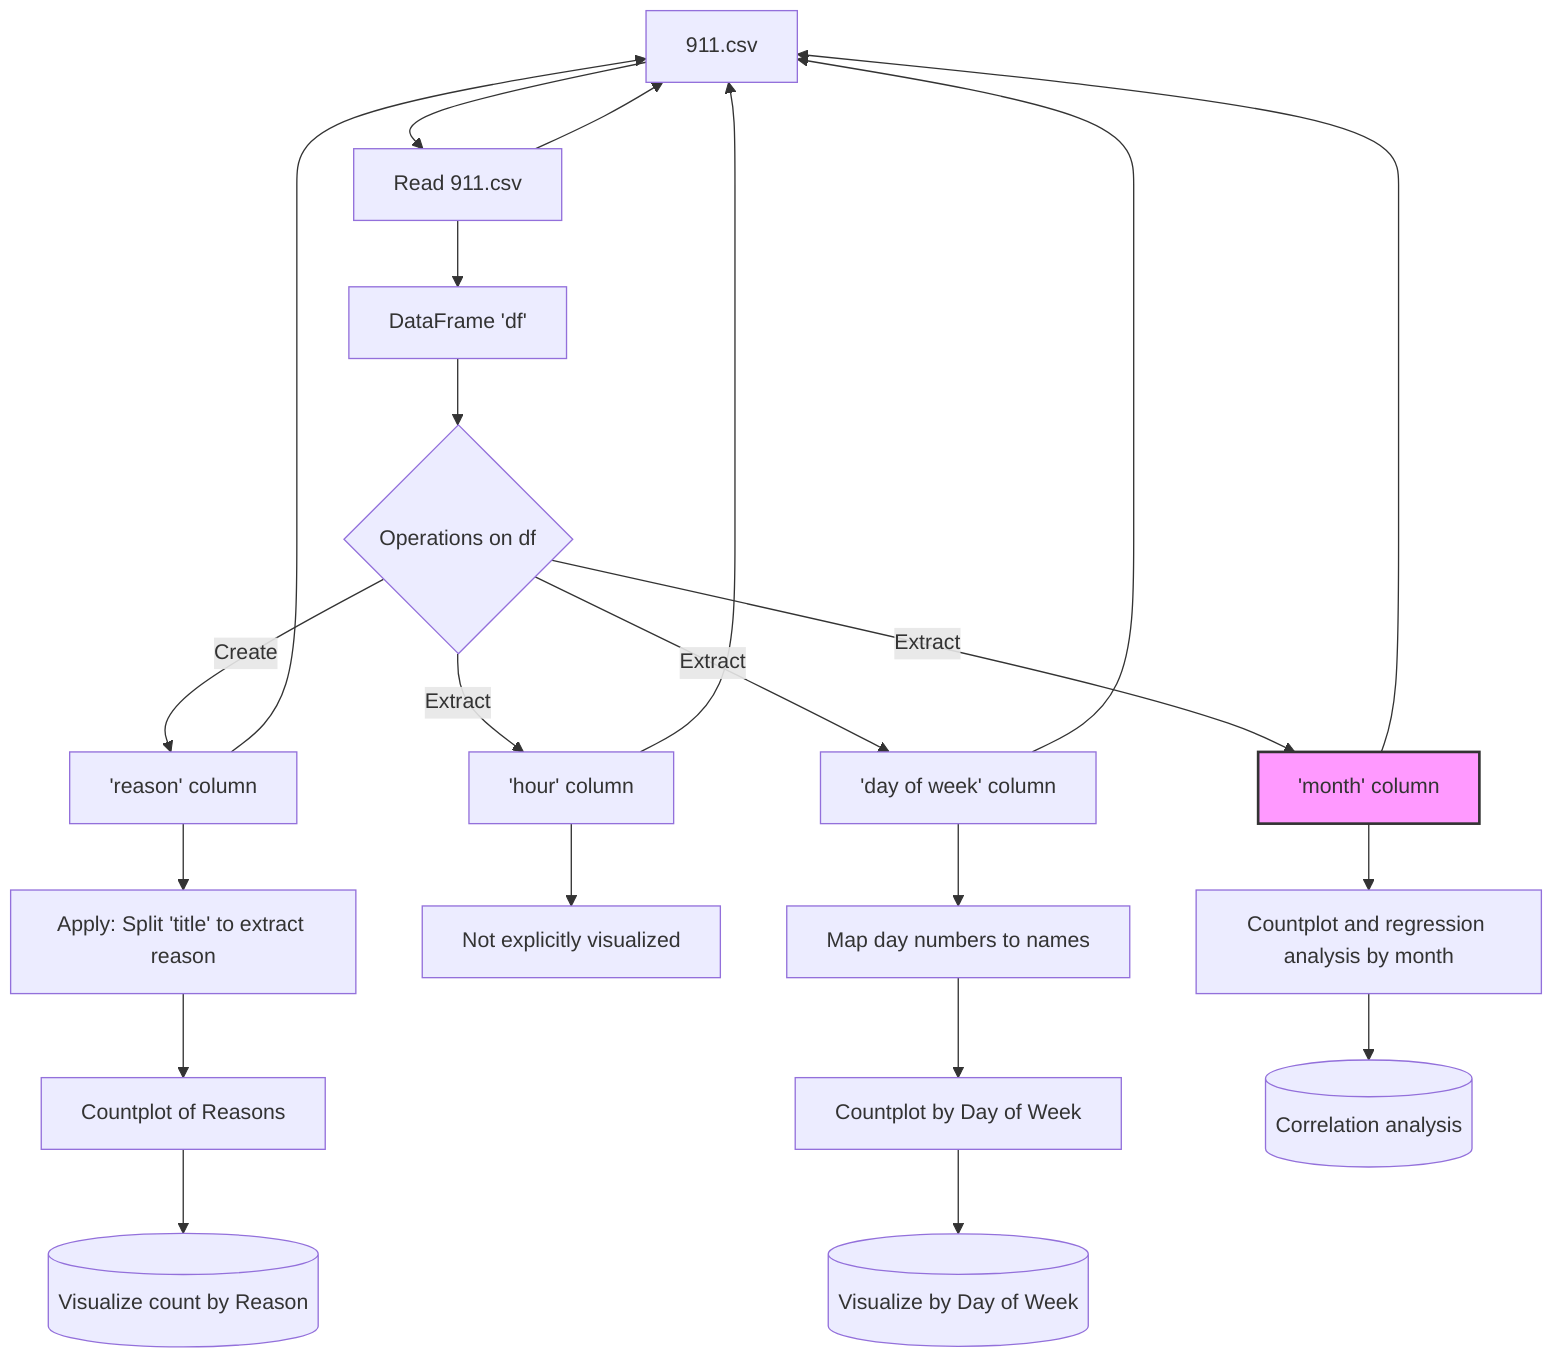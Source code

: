 flowchart TD
    %% Node definitions and comments
    A[Start] --> B[Read 911.csv]
    B --> C[DataFrame 'df']
    C --> D{Operations on df}
    D -->|Create| E['reason' column]
    D -->|Extract| F['hour' column]
    D -->|Extract| G['month' column]
    D -->|Extract| H['day of week' column]
    
    %% 'reason' column transformation
    E --> I[Apply: Split 'title' to extract reason]
    I --> J[Countplot of Reasons]
    
    %% 'hour' column transformation
    F --> K[Not explicitly visualized]
    
    %% 'month' column transformation
    G --> L[Countplot and regression analysis by month]
    
    %% 'day of week' column transformation
    H --> M[Map day numbers to names]
    M --> N[Countplot by Day of Week]

    %% Final visualizations
    J --> O[(Visualize count by Reason)]
    L --> P[(Correlation analysis)]
    N --> Q[(Visualize by Day of Week)]

    %% Data Source
    B:::data_sources --> A[911.csv]
    E:::data_variables --> A
    F:::data_variables --> A
    G:::data_variables --> A
    H:::data_variables --> A
    style G fill:#f9f,stroke:#333,stroke-width:2px;